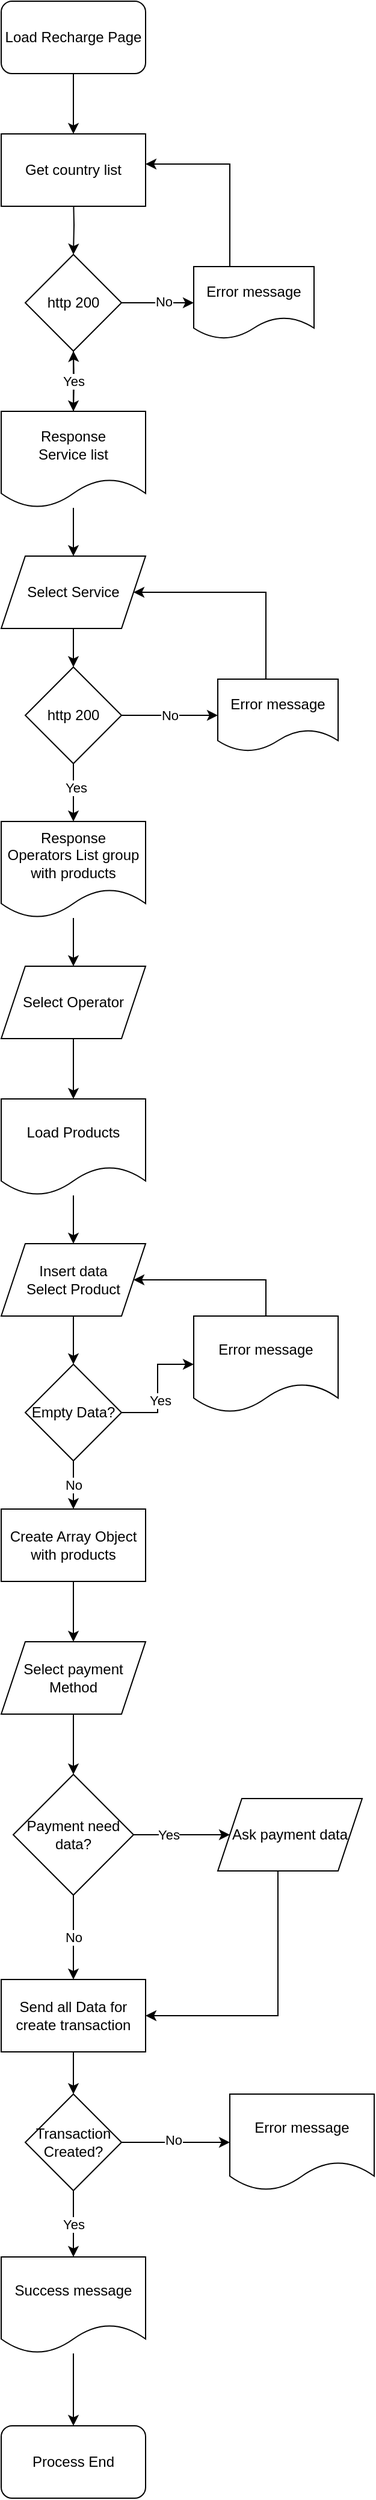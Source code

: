 <mxfile version="21.1.1" type="github">
  <diagram id="C5RBs43oDa-KdzZeNtuy" name="Page-1">
    <mxGraphModel dx="1430" dy="1914" grid="1" gridSize="10" guides="1" tooltips="1" connect="1" arrows="1" fold="1" page="1" pageScale="1" pageWidth="827" pageHeight="1169" math="0" shadow="0">
      <root>
        <mxCell id="WIyWlLk6GJQsqaUBKTNV-0" />
        <mxCell id="WIyWlLk6GJQsqaUBKTNV-1" parent="WIyWlLk6GJQsqaUBKTNV-0" />
        <mxCell id="omgZTGUD7x8H1EXxCuzB-2" style="edgeStyle=orthogonalEdgeStyle;rounded=0;orthogonalLoop=1;jettySize=auto;html=1;entryX=0.5;entryY=0;entryDx=0;entryDy=0;" edge="1" parent="WIyWlLk6GJQsqaUBKTNV-1" target="omgZTGUD7x8H1EXxCuzB-1">
          <mxGeometry relative="1" as="geometry">
            <mxPoint x="400" y="-990" as="sourcePoint" />
          </mxGeometry>
        </mxCell>
        <mxCell id="omgZTGUD7x8H1EXxCuzB-4" style="edgeStyle=orthogonalEdgeStyle;rounded=0;orthogonalLoop=1;jettySize=auto;html=1;entryX=0;entryY=0.5;entryDx=0;entryDy=0;" edge="1" parent="WIyWlLk6GJQsqaUBKTNV-1" source="omgZTGUD7x8H1EXxCuzB-1" target="omgZTGUD7x8H1EXxCuzB-3">
          <mxGeometry relative="1" as="geometry">
            <Array as="points">
              <mxPoint x="470" y="-900" />
              <mxPoint x="470" y="-900" />
            </Array>
          </mxGeometry>
        </mxCell>
        <mxCell id="omgZTGUD7x8H1EXxCuzB-6" value="No" style="edgeLabel;html=1;align=center;verticalAlign=middle;resizable=0;points=[];" vertex="1" connectable="0" parent="omgZTGUD7x8H1EXxCuzB-4">
          <mxGeometry x="0.147" y="1" relative="1" as="geometry">
            <mxPoint as="offset" />
          </mxGeometry>
        </mxCell>
        <mxCell id="omgZTGUD7x8H1EXxCuzB-8" style="edgeStyle=orthogonalEdgeStyle;rounded=0;orthogonalLoop=1;jettySize=auto;html=1;" edge="1" parent="WIyWlLk6GJQsqaUBKTNV-1" source="omgZTGUD7x8H1EXxCuzB-1">
          <mxGeometry relative="1" as="geometry">
            <mxPoint x="400" y="-810" as="targetPoint" />
          </mxGeometry>
        </mxCell>
        <mxCell id="omgZTGUD7x8H1EXxCuzB-1" value="http 200" style="rhombus;whiteSpace=wrap;html=1;" vertex="1" parent="WIyWlLk6GJQsqaUBKTNV-1">
          <mxGeometry x="360" y="-940" width="80" height="80" as="geometry" />
        </mxCell>
        <mxCell id="omgZTGUD7x8H1EXxCuzB-5" style="edgeStyle=orthogonalEdgeStyle;rounded=0;orthogonalLoop=1;jettySize=auto;html=1;entryX=1;entryY=0.5;entryDx=0;entryDy=0;" edge="1" parent="WIyWlLk6GJQsqaUBKTNV-1" source="omgZTGUD7x8H1EXxCuzB-3">
          <mxGeometry relative="1" as="geometry">
            <mxPoint x="460" y="-1015" as="targetPoint" />
            <Array as="points">
              <mxPoint x="530" y="-1015" />
            </Array>
          </mxGeometry>
        </mxCell>
        <mxCell id="omgZTGUD7x8H1EXxCuzB-3" value="Error message" style="shape=document;whiteSpace=wrap;html=1;boundedLbl=1;" vertex="1" parent="WIyWlLk6GJQsqaUBKTNV-1">
          <mxGeometry x="500" y="-930" width="100" height="60" as="geometry" />
        </mxCell>
        <mxCell id="omgZTGUD7x8H1EXxCuzB-19" value="" style="edgeStyle=orthogonalEdgeStyle;rounded=0;orthogonalLoop=1;jettySize=auto;html=1;" edge="1" parent="WIyWlLk6GJQsqaUBKTNV-1" target="omgZTGUD7x8H1EXxCuzB-1">
          <mxGeometry relative="1" as="geometry">
            <mxPoint x="400" y="-810" as="sourcePoint" />
          </mxGeometry>
        </mxCell>
        <mxCell id="omgZTGUD7x8H1EXxCuzB-21" value="Yes" style="edgeLabel;html=1;align=center;verticalAlign=middle;resizable=0;points=[];" vertex="1" connectable="0" parent="omgZTGUD7x8H1EXxCuzB-19">
          <mxGeometry relative="1" as="geometry">
            <mxPoint as="offset" />
          </mxGeometry>
        </mxCell>
        <mxCell id="omgZTGUD7x8H1EXxCuzB-15" value="No" style="edgeStyle=orthogonalEdgeStyle;rounded=0;orthogonalLoop=1;jettySize=auto;html=1;" edge="1" parent="WIyWlLk6GJQsqaUBKTNV-1" source="omgZTGUD7x8H1EXxCuzB-12" target="omgZTGUD7x8H1EXxCuzB-14">
          <mxGeometry relative="1" as="geometry">
            <Array as="points">
              <mxPoint x="470" y="-558" />
              <mxPoint x="470" y="-558" />
            </Array>
          </mxGeometry>
        </mxCell>
        <mxCell id="omgZTGUD7x8H1EXxCuzB-30" style="edgeStyle=orthogonalEdgeStyle;rounded=0;orthogonalLoop=1;jettySize=auto;html=1;" edge="1" parent="WIyWlLk6GJQsqaUBKTNV-1" source="omgZTGUD7x8H1EXxCuzB-12" target="omgZTGUD7x8H1EXxCuzB-28">
          <mxGeometry relative="1" as="geometry" />
        </mxCell>
        <mxCell id="omgZTGUD7x8H1EXxCuzB-31" value="Yes" style="edgeLabel;html=1;align=center;verticalAlign=middle;resizable=0;points=[];" vertex="1" connectable="0" parent="omgZTGUD7x8H1EXxCuzB-30">
          <mxGeometry x="-0.167" y="2" relative="1" as="geometry">
            <mxPoint as="offset" />
          </mxGeometry>
        </mxCell>
        <mxCell id="omgZTGUD7x8H1EXxCuzB-12" value="http 200" style="rhombus;whiteSpace=wrap;html=1;" vertex="1" parent="WIyWlLk6GJQsqaUBKTNV-1">
          <mxGeometry x="360" y="-598" width="80" height="80" as="geometry" />
        </mxCell>
        <mxCell id="omgZTGUD7x8H1EXxCuzB-16" style="edgeStyle=orthogonalEdgeStyle;rounded=0;orthogonalLoop=1;jettySize=auto;html=1;entryX=1;entryY=0.5;entryDx=0;entryDy=0;" edge="1" parent="WIyWlLk6GJQsqaUBKTNV-1" source="omgZTGUD7x8H1EXxCuzB-14" target="omgZTGUD7x8H1EXxCuzB-42">
          <mxGeometry relative="1" as="geometry">
            <mxPoint x="460" y="-658" as="targetPoint" />
            <Array as="points">
              <mxPoint x="560" y="-660" />
            </Array>
          </mxGeometry>
        </mxCell>
        <mxCell id="omgZTGUD7x8H1EXxCuzB-14" value="Error message" style="shape=document;whiteSpace=wrap;html=1;boundedLbl=1;" vertex="1" parent="WIyWlLk6GJQsqaUBKTNV-1">
          <mxGeometry x="520" y="-588" width="100" height="60" as="geometry" />
        </mxCell>
        <mxCell id="omgZTGUD7x8H1EXxCuzB-43" style="edgeStyle=orthogonalEdgeStyle;rounded=0;orthogonalLoop=1;jettySize=auto;html=1;entryX=0.5;entryY=0;entryDx=0;entryDy=0;" edge="1" parent="WIyWlLk6GJQsqaUBKTNV-1" source="omgZTGUD7x8H1EXxCuzB-26" target="omgZTGUD7x8H1EXxCuzB-42">
          <mxGeometry relative="1" as="geometry" />
        </mxCell>
        <mxCell id="omgZTGUD7x8H1EXxCuzB-26" value="Response&lt;br&gt;Service list" style="shape=document;whiteSpace=wrap;html=1;boundedLbl=1;" vertex="1" parent="WIyWlLk6GJQsqaUBKTNV-1">
          <mxGeometry x="340" y="-810" width="120" height="80" as="geometry" />
        </mxCell>
        <mxCell id="omgZTGUD7x8H1EXxCuzB-40" style="edgeStyle=orthogonalEdgeStyle;rounded=0;orthogonalLoop=1;jettySize=auto;html=1;" edge="1" parent="WIyWlLk6GJQsqaUBKTNV-1" source="omgZTGUD7x8H1EXxCuzB-28" target="omgZTGUD7x8H1EXxCuzB-38">
          <mxGeometry relative="1" as="geometry" />
        </mxCell>
        <mxCell id="omgZTGUD7x8H1EXxCuzB-28" value="Response&lt;br style=&quot;border-color: var(--border-color);&quot;&gt;Operators List group with products" style="shape=document;whiteSpace=wrap;html=1;boundedLbl=1;" vertex="1" parent="WIyWlLk6GJQsqaUBKTNV-1">
          <mxGeometry x="340" y="-470" width="120" height="80" as="geometry" />
        </mxCell>
        <mxCell id="omgZTGUD7x8H1EXxCuzB-48" style="edgeStyle=orthogonalEdgeStyle;rounded=0;orthogonalLoop=1;jettySize=auto;html=1;entryX=0.5;entryY=0;entryDx=0;entryDy=0;" edge="1" parent="WIyWlLk6GJQsqaUBKTNV-1" source="omgZTGUD7x8H1EXxCuzB-32" target="omgZTGUD7x8H1EXxCuzB-46">
          <mxGeometry relative="1" as="geometry" />
        </mxCell>
        <mxCell id="omgZTGUD7x8H1EXxCuzB-32" value="Load Products" style="shape=document;whiteSpace=wrap;html=1;boundedLbl=1;" vertex="1" parent="WIyWlLk6GJQsqaUBKTNV-1">
          <mxGeometry x="340" y="-240" width="120" height="80" as="geometry" />
        </mxCell>
        <mxCell id="omgZTGUD7x8H1EXxCuzB-41" style="edgeStyle=orthogonalEdgeStyle;rounded=0;orthogonalLoop=1;jettySize=auto;html=1;" edge="1" parent="WIyWlLk6GJQsqaUBKTNV-1" source="omgZTGUD7x8H1EXxCuzB-38" target="omgZTGUD7x8H1EXxCuzB-32">
          <mxGeometry relative="1" as="geometry" />
        </mxCell>
        <mxCell id="omgZTGUD7x8H1EXxCuzB-38" value="Select Operator" style="shape=parallelogram;perimeter=parallelogramPerimeter;whiteSpace=wrap;html=1;fixedSize=1;" vertex="1" parent="WIyWlLk6GJQsqaUBKTNV-1">
          <mxGeometry x="340" y="-350" width="120" height="60" as="geometry" />
        </mxCell>
        <mxCell id="omgZTGUD7x8H1EXxCuzB-45" style="edgeStyle=orthogonalEdgeStyle;rounded=0;orthogonalLoop=1;jettySize=auto;html=1;entryX=0.5;entryY=0;entryDx=0;entryDy=0;" edge="1" parent="WIyWlLk6GJQsqaUBKTNV-1" source="omgZTGUD7x8H1EXxCuzB-42" target="omgZTGUD7x8H1EXxCuzB-12">
          <mxGeometry relative="1" as="geometry" />
        </mxCell>
        <mxCell id="omgZTGUD7x8H1EXxCuzB-42" value="Select Service" style="shape=parallelogram;perimeter=parallelogramPerimeter;whiteSpace=wrap;html=1;fixedSize=1;" vertex="1" parent="WIyWlLk6GJQsqaUBKTNV-1">
          <mxGeometry x="340" y="-690" width="120" height="60" as="geometry" />
        </mxCell>
        <mxCell id="omgZTGUD7x8H1EXxCuzB-49" style="edgeStyle=orthogonalEdgeStyle;rounded=0;orthogonalLoop=1;jettySize=auto;html=1;entryX=0.5;entryY=0;entryDx=0;entryDy=0;" edge="1" parent="WIyWlLk6GJQsqaUBKTNV-1" source="omgZTGUD7x8H1EXxCuzB-46" target="omgZTGUD7x8H1EXxCuzB-47">
          <mxGeometry relative="1" as="geometry" />
        </mxCell>
        <mxCell id="omgZTGUD7x8H1EXxCuzB-46" value="Insert data&lt;br&gt;Select Product" style="shape=parallelogram;perimeter=parallelogramPerimeter;whiteSpace=wrap;html=1;fixedSize=1;" vertex="1" parent="WIyWlLk6GJQsqaUBKTNV-1">
          <mxGeometry x="340" y="-120" width="120" height="60" as="geometry" />
        </mxCell>
        <mxCell id="omgZTGUD7x8H1EXxCuzB-51" style="edgeStyle=orthogonalEdgeStyle;rounded=0;orthogonalLoop=1;jettySize=auto;html=1;entryX=0;entryY=0.5;entryDx=0;entryDy=0;" edge="1" parent="WIyWlLk6GJQsqaUBKTNV-1" source="omgZTGUD7x8H1EXxCuzB-47" target="omgZTGUD7x8H1EXxCuzB-50">
          <mxGeometry relative="1" as="geometry" />
        </mxCell>
        <mxCell id="omgZTGUD7x8H1EXxCuzB-53" value="Yes" style="edgeLabel;html=1;align=center;verticalAlign=middle;resizable=0;points=[];" vertex="1" connectable="0" parent="omgZTGUD7x8H1EXxCuzB-51">
          <mxGeometry x="-0.2" y="-2" relative="1" as="geometry">
            <mxPoint as="offset" />
          </mxGeometry>
        </mxCell>
        <mxCell id="omgZTGUD7x8H1EXxCuzB-55" value="No" style="edgeStyle=orthogonalEdgeStyle;rounded=0;orthogonalLoop=1;jettySize=auto;html=1;entryX=0.5;entryY=0;entryDx=0;entryDy=0;" edge="1" parent="WIyWlLk6GJQsqaUBKTNV-1" source="omgZTGUD7x8H1EXxCuzB-47" target="omgZTGUD7x8H1EXxCuzB-54">
          <mxGeometry relative="1" as="geometry" />
        </mxCell>
        <mxCell id="omgZTGUD7x8H1EXxCuzB-47" value="Empty Data?" style="rhombus;whiteSpace=wrap;html=1;" vertex="1" parent="WIyWlLk6GJQsqaUBKTNV-1">
          <mxGeometry x="360" y="-20" width="80" height="80" as="geometry" />
        </mxCell>
        <mxCell id="omgZTGUD7x8H1EXxCuzB-52" style="edgeStyle=orthogonalEdgeStyle;rounded=0;orthogonalLoop=1;jettySize=auto;html=1;" edge="1" parent="WIyWlLk6GJQsqaUBKTNV-1" source="omgZTGUD7x8H1EXxCuzB-50" target="omgZTGUD7x8H1EXxCuzB-46">
          <mxGeometry relative="1" as="geometry">
            <Array as="points">
              <mxPoint x="560" y="-90" />
            </Array>
          </mxGeometry>
        </mxCell>
        <mxCell id="omgZTGUD7x8H1EXxCuzB-50" value="Error message" style="shape=document;whiteSpace=wrap;html=1;boundedLbl=1;" vertex="1" parent="WIyWlLk6GJQsqaUBKTNV-1">
          <mxGeometry x="500" y="-60" width="120" height="80" as="geometry" />
        </mxCell>
        <mxCell id="omgZTGUD7x8H1EXxCuzB-57" style="edgeStyle=orthogonalEdgeStyle;rounded=0;orthogonalLoop=1;jettySize=auto;html=1;entryX=0.5;entryY=0;entryDx=0;entryDy=0;" edge="1" parent="WIyWlLk6GJQsqaUBKTNV-1" source="omgZTGUD7x8H1EXxCuzB-54" target="omgZTGUD7x8H1EXxCuzB-56">
          <mxGeometry relative="1" as="geometry" />
        </mxCell>
        <mxCell id="omgZTGUD7x8H1EXxCuzB-54" value="Create Array Object with products" style="rounded=0;whiteSpace=wrap;html=1;" vertex="1" parent="WIyWlLk6GJQsqaUBKTNV-1">
          <mxGeometry x="340" y="100" width="120" height="60" as="geometry" />
        </mxCell>
        <mxCell id="omgZTGUD7x8H1EXxCuzB-59" style="edgeStyle=orthogonalEdgeStyle;rounded=0;orthogonalLoop=1;jettySize=auto;html=1;entryX=0.5;entryY=0;entryDx=0;entryDy=0;" edge="1" parent="WIyWlLk6GJQsqaUBKTNV-1" source="omgZTGUD7x8H1EXxCuzB-56" target="omgZTGUD7x8H1EXxCuzB-58">
          <mxGeometry relative="1" as="geometry" />
        </mxCell>
        <mxCell id="omgZTGUD7x8H1EXxCuzB-56" value="Select payment Method" style="shape=parallelogram;perimeter=parallelogramPerimeter;whiteSpace=wrap;html=1;fixedSize=1;" vertex="1" parent="WIyWlLk6GJQsqaUBKTNV-1">
          <mxGeometry x="340" y="210" width="120" height="60" as="geometry" />
        </mxCell>
        <mxCell id="omgZTGUD7x8H1EXxCuzB-61" style="edgeStyle=orthogonalEdgeStyle;rounded=0;orthogonalLoop=1;jettySize=auto;html=1;" edge="1" parent="WIyWlLk6GJQsqaUBKTNV-1" source="omgZTGUD7x8H1EXxCuzB-58" target="omgZTGUD7x8H1EXxCuzB-60">
          <mxGeometry relative="1" as="geometry" />
        </mxCell>
        <mxCell id="omgZTGUD7x8H1EXxCuzB-62" value="Yes" style="edgeLabel;html=1;align=center;verticalAlign=middle;resizable=0;points=[];" vertex="1" connectable="0" parent="omgZTGUD7x8H1EXxCuzB-61">
          <mxGeometry x="-0.275" relative="1" as="geometry">
            <mxPoint as="offset" />
          </mxGeometry>
        </mxCell>
        <mxCell id="omgZTGUD7x8H1EXxCuzB-65" value="No" style="edgeStyle=orthogonalEdgeStyle;rounded=0;orthogonalLoop=1;jettySize=auto;html=1;entryX=0.5;entryY=0;entryDx=0;entryDy=0;" edge="1" parent="WIyWlLk6GJQsqaUBKTNV-1" source="omgZTGUD7x8H1EXxCuzB-58" target="omgZTGUD7x8H1EXxCuzB-63">
          <mxGeometry relative="1" as="geometry" />
        </mxCell>
        <mxCell id="omgZTGUD7x8H1EXxCuzB-58" value="Payment need data?" style="rhombus;whiteSpace=wrap;html=1;" vertex="1" parent="WIyWlLk6GJQsqaUBKTNV-1">
          <mxGeometry x="350" y="320" width="100" height="100" as="geometry" />
        </mxCell>
        <mxCell id="omgZTGUD7x8H1EXxCuzB-66" style="edgeStyle=orthogonalEdgeStyle;rounded=0;orthogonalLoop=1;jettySize=auto;html=1;entryX=1;entryY=0.5;entryDx=0;entryDy=0;" edge="1" parent="WIyWlLk6GJQsqaUBKTNV-1" source="omgZTGUD7x8H1EXxCuzB-60" target="omgZTGUD7x8H1EXxCuzB-63">
          <mxGeometry relative="1" as="geometry">
            <Array as="points">
              <mxPoint x="570" y="520" />
            </Array>
          </mxGeometry>
        </mxCell>
        <mxCell id="omgZTGUD7x8H1EXxCuzB-60" value="Ask payment data" style="shape=parallelogram;perimeter=parallelogramPerimeter;whiteSpace=wrap;html=1;fixedSize=1;" vertex="1" parent="WIyWlLk6GJQsqaUBKTNV-1">
          <mxGeometry x="520" y="340" width="120" height="60" as="geometry" />
        </mxCell>
        <mxCell id="omgZTGUD7x8H1EXxCuzB-79" style="edgeStyle=orthogonalEdgeStyle;rounded=0;orthogonalLoop=1;jettySize=auto;html=1;entryX=0.5;entryY=0;entryDx=0;entryDy=0;" edge="1" parent="WIyWlLk6GJQsqaUBKTNV-1" source="omgZTGUD7x8H1EXxCuzB-63" target="omgZTGUD7x8H1EXxCuzB-67">
          <mxGeometry relative="1" as="geometry" />
        </mxCell>
        <mxCell id="omgZTGUD7x8H1EXxCuzB-63" value="Send all Data for create transaction" style="rounded=0;whiteSpace=wrap;html=1;" vertex="1" parent="WIyWlLk6GJQsqaUBKTNV-1">
          <mxGeometry x="340" y="490" width="120" height="60" as="geometry" />
        </mxCell>
        <mxCell id="omgZTGUD7x8H1EXxCuzB-72" value="Yes" style="edgeStyle=orthogonalEdgeStyle;rounded=0;orthogonalLoop=1;jettySize=auto;html=1;entryX=0.5;entryY=0;entryDx=0;entryDy=0;" edge="1" parent="WIyWlLk6GJQsqaUBKTNV-1" source="omgZTGUD7x8H1EXxCuzB-67" target="omgZTGUD7x8H1EXxCuzB-69">
          <mxGeometry relative="1" as="geometry" />
        </mxCell>
        <mxCell id="omgZTGUD7x8H1EXxCuzB-80" style="edgeStyle=orthogonalEdgeStyle;rounded=0;orthogonalLoop=1;jettySize=auto;html=1;entryX=0;entryY=0.5;entryDx=0;entryDy=0;" edge="1" parent="WIyWlLk6GJQsqaUBKTNV-1" source="omgZTGUD7x8H1EXxCuzB-67" target="omgZTGUD7x8H1EXxCuzB-70">
          <mxGeometry relative="1" as="geometry" />
        </mxCell>
        <mxCell id="omgZTGUD7x8H1EXxCuzB-81" value="No" style="edgeLabel;html=1;align=center;verticalAlign=middle;resizable=0;points=[];" vertex="1" connectable="0" parent="omgZTGUD7x8H1EXxCuzB-80">
          <mxGeometry x="-0.044" y="2" relative="1" as="geometry">
            <mxPoint as="offset" />
          </mxGeometry>
        </mxCell>
        <mxCell id="omgZTGUD7x8H1EXxCuzB-67" value="Transaction Created?" style="rhombus;whiteSpace=wrap;html=1;" vertex="1" parent="WIyWlLk6GJQsqaUBKTNV-1">
          <mxGeometry x="360" y="585" width="80" height="80" as="geometry" />
        </mxCell>
        <mxCell id="omgZTGUD7x8H1EXxCuzB-74" style="edgeStyle=orthogonalEdgeStyle;rounded=0;orthogonalLoop=1;jettySize=auto;html=1;entryX=0.5;entryY=0;entryDx=0;entryDy=0;" edge="1" parent="WIyWlLk6GJQsqaUBKTNV-1" source="omgZTGUD7x8H1EXxCuzB-69" target="omgZTGUD7x8H1EXxCuzB-73">
          <mxGeometry relative="1" as="geometry" />
        </mxCell>
        <mxCell id="omgZTGUD7x8H1EXxCuzB-69" value="Success message" style="shape=document;whiteSpace=wrap;html=1;boundedLbl=1;" vertex="1" parent="WIyWlLk6GJQsqaUBKTNV-1">
          <mxGeometry x="340" y="720" width="120" height="80" as="geometry" />
        </mxCell>
        <mxCell id="omgZTGUD7x8H1EXxCuzB-70" value="Error message" style="shape=document;whiteSpace=wrap;html=1;boundedLbl=1;" vertex="1" parent="WIyWlLk6GJQsqaUBKTNV-1">
          <mxGeometry x="530" y="585" width="120" height="80" as="geometry" />
        </mxCell>
        <mxCell id="omgZTGUD7x8H1EXxCuzB-73" value="Process End" style="rounded=1;whiteSpace=wrap;html=1;" vertex="1" parent="WIyWlLk6GJQsqaUBKTNV-1">
          <mxGeometry x="340" y="860" width="120" height="60" as="geometry" />
        </mxCell>
        <mxCell id="omgZTGUD7x8H1EXxCuzB-75" value="Get country list" style="rounded=0;whiteSpace=wrap;html=1;" vertex="1" parent="WIyWlLk6GJQsqaUBKTNV-1">
          <mxGeometry x="340" y="-1040" width="120" height="60" as="geometry" />
        </mxCell>
        <mxCell id="omgZTGUD7x8H1EXxCuzB-78" style="edgeStyle=orthogonalEdgeStyle;rounded=0;orthogonalLoop=1;jettySize=auto;html=1;entryX=0.5;entryY=0;entryDx=0;entryDy=0;" edge="1" parent="WIyWlLk6GJQsqaUBKTNV-1" source="omgZTGUD7x8H1EXxCuzB-76" target="omgZTGUD7x8H1EXxCuzB-75">
          <mxGeometry relative="1" as="geometry" />
        </mxCell>
        <mxCell id="omgZTGUD7x8H1EXxCuzB-76" value="Load Recharge Page" style="rounded=1;whiteSpace=wrap;html=1;" vertex="1" parent="WIyWlLk6GJQsqaUBKTNV-1">
          <mxGeometry x="340" y="-1150" width="120" height="60" as="geometry" />
        </mxCell>
      </root>
    </mxGraphModel>
  </diagram>
</mxfile>
